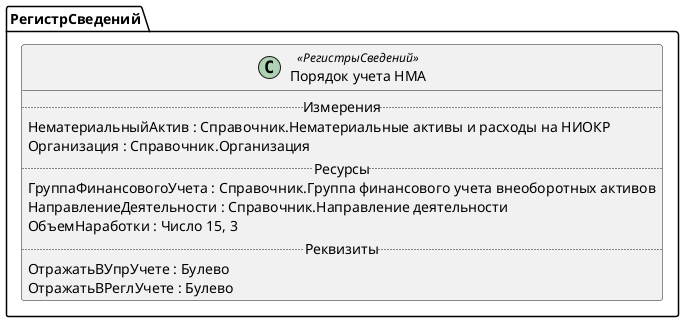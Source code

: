 ﻿@startuml ПорядокУчетаНМА
'!include templates.wsd
'..\include templates.wsd
class РегистрСведений.ПорядокУчетаНМА as "Порядок учета НМА" <<РегистрыСведений>>
{
..Измерения..
НематериальныйАктив : Справочник.Нематериальные активы и расходы на НИОКР
Организация : Справочник.Организация
..Ресурсы..
ГруппаФинансовогоУчета : Справочник.Группа финансового учета внеоборотных активов
НаправлениеДеятельности : Справочник.Направление деятельности
ОбъемНаработки : Число 15, 3
..Реквизиты..
ОтражатьВУпрУчете : Булево
ОтражатьВРеглУчете : Булево
}
@enduml
